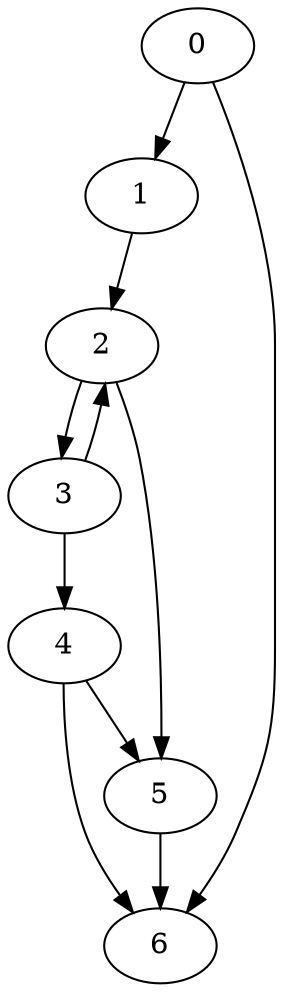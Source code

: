digraph {
	0
	1
	2
	3
	4
	5
	6
	2 -> 5
	4 -> 5
	5 -> 6
	0 -> 6
	4 -> 6
	0 -> 1
	1 -> 2
	3 -> 2
	2 -> 3
	3 -> 4
}
